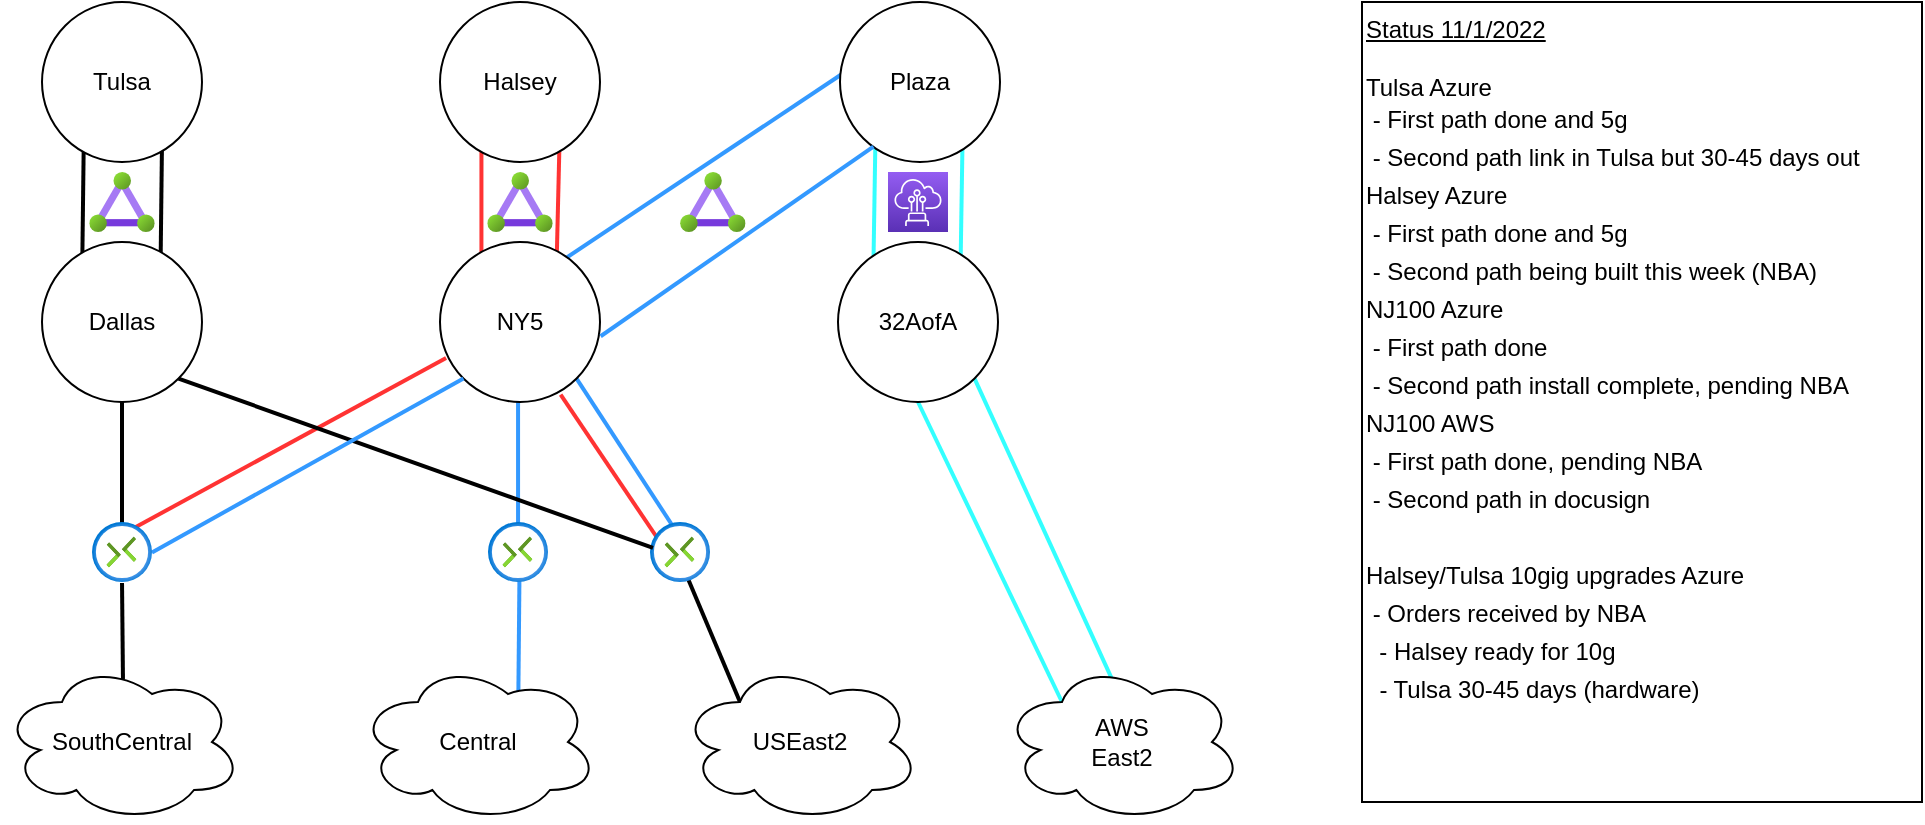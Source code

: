 <mxfile version="20.2.7" type="github">
  <diagram name="Cloud Connectivity" id="WKU88_NRlp5oghHVTHNe">
    <mxGraphModel dx="1038" dy="536" grid="1" gridSize="10" guides="1" tooltips="1" connect="1" arrows="1" fold="1" page="1" pageScale="1" pageWidth="1169" pageHeight="827" math="0" shadow="0">
      <root>
        <mxCell id="qfVMbebjgHPsn-mblnon-0" />
        <mxCell id="qfVMbebjgHPsn-mblnon-1" parent="qfVMbebjgHPsn-mblnon-0" />
        <mxCell id="qfVMbebjgHPsn-mblnon-19" value="" style="endArrow=none;html=1;rounded=0;exitX=0.201;exitY=0.333;exitDx=0;exitDy=0;exitPerimeter=0;entryX=0.288;entryY=0.963;entryDx=0;entryDy=0;entryPerimeter=0;strokeColor=#3399FF;strokeWidth=2;" parent="qfVMbebjgHPsn-mblnon-1" edge="1">
          <mxGeometry width="50" height="50" relative="1" as="geometry">
            <mxPoint x="459.03" y="509.99" as="sourcePoint" />
            <mxPoint x="459.04" y="437.04" as="targetPoint" />
          </mxGeometry>
        </mxCell>
        <mxCell id="5C80HfpC81GCH5MhGB5B-5" value="" style="endArrow=none;html=1;rounded=0;strokeColor=#33FFFF;fillColor=#FF0000;exitX=0.25;exitY=0.25;exitDx=0;exitDy=0;strokeWidth=2;exitPerimeter=0;entryX=0.5;entryY=1;entryDx=0;entryDy=0;" edge="1" parent="qfVMbebjgHPsn-mblnon-1" source="qfVMbebjgHPsn-mblnon-12" target="5C80HfpC81GCH5MhGB5B-2">
          <mxGeometry width="50" height="50" relative="1" as="geometry">
            <mxPoint x="669.996" y="529.996" as="sourcePoint" />
            <mxPoint x="670.996" y="466.564" as="targetPoint" />
          </mxGeometry>
        </mxCell>
        <mxCell id="5C80HfpC81GCH5MhGB5B-6" value="" style="endArrow=none;html=1;rounded=0;strokeColor=#33FFFF;fillColor=#FF0000;exitX=0.465;exitY=0.129;exitDx=0;exitDy=0;entryX=1;entryY=1;entryDx=0;entryDy=0;strokeWidth=2;exitPerimeter=0;" edge="1" parent="qfVMbebjgHPsn-mblnon-1" source="qfVMbebjgHPsn-mblnon-12" target="5C80HfpC81GCH5MhGB5B-2">
          <mxGeometry width="50" height="50" relative="1" as="geometry">
            <mxPoint x="749.996" y="569.996" as="sourcePoint" />
            <mxPoint x="750.996" y="506.564" as="targetPoint" />
          </mxGeometry>
        </mxCell>
        <mxCell id="qfVMbebjgHPsn-mblnon-24" value="" style="endArrow=none;html=1;rounded=0;exitX=0.75;exitY=0.125;exitDx=0;exitDy=0;entryX=0;entryY=0.5;entryDx=0;entryDy=0;fillColor=#FF0000;strokeColor=#3399FF;strokeWidth=2;exitPerimeter=0;" parent="qfVMbebjgHPsn-mblnon-1" source="qfVMbebjgHPsn-mblnon-10" edge="1">
          <mxGeometry width="50" height="50" relative="1" as="geometry">
            <mxPoint x="488.284" y="367.716" as="sourcePoint" />
            <mxPoint x="621" y="276" as="targetPoint" />
          </mxGeometry>
        </mxCell>
        <mxCell id="qfVMbebjgHPsn-mblnon-29" value="" style="endArrow=none;html=1;rounded=0;strokeColor=#33FFFF;fillColor=#FF0000;exitX=0;exitY=0;exitDx=0;exitDy=0;entryX=0;entryY=1;entryDx=0;entryDy=0;strokeWidth=2;" parent="qfVMbebjgHPsn-mblnon-1" edge="1">
          <mxGeometry width="50" height="50" relative="1" as="geometry">
            <mxPoint x="636.716" y="371.716" as="sourcePoint" />
            <mxPoint x="637.716" y="308.284" as="targetPoint" />
          </mxGeometry>
        </mxCell>
        <mxCell id="5C80HfpC81GCH5MhGB5B-0" value="" style="endArrow=none;html=1;rounded=0;strokeColor=#33FFFF;fillColor=#FF0000;exitX=1;exitY=0;exitDx=0;exitDy=0;entryX=1;entryY=1;entryDx=0;entryDy=0;strokeWidth=2;" edge="1" parent="qfVMbebjgHPsn-mblnon-1">
          <mxGeometry width="50" height="50" relative="1" as="geometry">
            <mxPoint x="680.284" y="371.716" as="sourcePoint" />
            <mxPoint x="681.284" y="308.284" as="targetPoint" />
          </mxGeometry>
        </mxCell>
        <mxCell id="qfVMbebjgHPsn-mblnon-25" value="" style="endArrow=none;html=1;rounded=0;entryX=0.754;entryY=0.954;entryDx=0;entryDy=0;strokeColor=#FF3333;strokeWidth=2;entryPerimeter=0;" parent="qfVMbebjgHPsn-mblnon-1" edge="1" target="qfVMbebjgHPsn-mblnon-10">
          <mxGeometry width="50" height="50" relative="1" as="geometry">
            <mxPoint x="530" y="510" as="sourcePoint" />
            <mxPoint x="460" y="440" as="targetPoint" />
          </mxGeometry>
        </mxCell>
        <mxCell id="qfVMbebjgHPsn-mblnon-20" value="" style="endArrow=none;html=1;rounded=0;strokeColor=#3399FF;strokeWidth=2;exitX=0.668;exitY=0.229;exitDx=0;exitDy=0;exitPerimeter=0;entryX=0.524;entryY=0.924;entryDx=0;entryDy=0;entryPerimeter=0;" parent="qfVMbebjgHPsn-mblnon-1" target="qfVMbebjgHPsn-mblnon-15" edge="1" source="qfVMbebjgHPsn-mblnon-13">
          <mxGeometry width="50" height="50" relative="1" as="geometry">
            <mxPoint x="472" y="580" as="sourcePoint" />
            <mxPoint x="399" y="533.591" as="targetPoint" />
          </mxGeometry>
        </mxCell>
        <mxCell id="JSvdRQkjygEm9eyY96WY-1" value="" style="endArrow=none;html=1;rounded=0;exitX=0;exitY=0;exitDx=0;exitDy=0;entryX=0;entryY=1;entryDx=0;entryDy=0;strokeColor=#FF3333;strokeWidth=2;" parent="qfVMbebjgHPsn-mblnon-1" edge="1">
          <mxGeometry width="50" height="50" relative="1" as="geometry">
            <mxPoint x="440.716" y="371.716" as="sourcePoint" />
            <mxPoint x="440.716" y="308.284" as="targetPoint" />
          </mxGeometry>
        </mxCell>
        <mxCell id="qfVMbebjgHPsn-mblnon-23" value="" style="endArrow=none;html=1;rounded=0;exitX=1;exitY=0;exitDx=0;exitDy=0;entryX=0.5;entryY=1;entryDx=0;entryDy=0;strokeColor=#FF3333;strokeWidth=2;" parent="qfVMbebjgHPsn-mblnon-1" edge="1">
          <mxGeometry width="50" height="50" relative="1" as="geometry">
            <mxPoint x="478.284" y="371.716" as="sourcePoint" />
            <mxPoint x="480" y="300" as="targetPoint" />
          </mxGeometry>
        </mxCell>
        <mxCell id="JSvdRQkjygEm9eyY96WY-2" value="" style="endArrow=none;html=1;rounded=0;exitX=0.1;exitY=0.275;exitDx=0;exitDy=0;entryX=0.5;entryY=1;entryDx=0;entryDy=0;strokeWidth=2;exitPerimeter=0;" parent="qfVMbebjgHPsn-mblnon-1" edge="1">
          <mxGeometry width="50" height="50" relative="1" as="geometry">
            <mxPoint x="241" y="382" as="sourcePoint" />
            <mxPoint x="242" y="300" as="targetPoint" />
          </mxGeometry>
        </mxCell>
        <mxCell id="qfVMbebjgHPsn-mblnon-2" value="" style="endArrow=none;html=1;rounded=0;entryX=1;entryY=1;entryDx=0;entryDy=0;exitX=0.917;exitY=0.433;exitDx=0;exitDy=0;exitPerimeter=0;strokeColor=#3399FF;strokeWidth=2;" parent="qfVMbebjgHPsn-mblnon-1" edge="1" target="qfVMbebjgHPsn-mblnon-10">
          <mxGeometry width="50" height="50" relative="1" as="geometry">
            <mxPoint x="543.51" y="512.99" as="sourcePoint" />
            <mxPoint x="544" y="438" as="targetPoint" />
          </mxGeometry>
        </mxCell>
        <mxCell id="qfVMbebjgHPsn-mblnon-3" value="" style="endArrow=none;html=1;rounded=0;exitX=0.25;exitY=0.25;exitDx=0;exitDy=0;exitPerimeter=0;entryX=0.6;entryY=0.867;entryDx=0;entryDy=0;entryPerimeter=0;strokeWidth=2;" parent="qfVMbebjgHPsn-mblnon-1" source="qfVMbebjgHPsn-mblnon-14" target="qfVMbebjgHPsn-mblnon-16" edge="1">
          <mxGeometry width="50" height="50" relative="1" as="geometry">
            <mxPoint x="529.99" y="539.01" as="sourcePoint" />
            <mxPoint x="471" y="490" as="targetPoint" />
          </mxGeometry>
        </mxCell>
        <mxCell id="qfVMbebjgHPsn-mblnon-4" value="" style="endArrow=none;html=1;rounded=0;exitX=0.504;exitY=0.107;exitDx=0;exitDy=0;exitPerimeter=0;strokeWidth=2;entryX=0.467;entryY=1.017;entryDx=0;entryDy=0;entryPerimeter=0;" parent="qfVMbebjgHPsn-mblnon-1" edge="1" source="qfVMbebjgHPsn-mblnon-11">
          <mxGeometry width="50" height="50" relative="1" as="geometry">
            <mxPoint x="261" y="586" as="sourcePoint" />
            <mxPoint x="261.01" y="530.51" as="targetPoint" />
          </mxGeometry>
        </mxCell>
        <mxCell id="qfVMbebjgHPsn-mblnon-5" value="" style="endArrow=none;html=1;rounded=0;exitX=1;exitY=0;exitDx=0;exitDy=0;entryX=0.5;entryY=1;entryDx=0;entryDy=0;strokeWidth=2;" parent="qfVMbebjgHPsn-mblnon-1" edge="1">
          <mxGeometry width="50" height="50" relative="1" as="geometry">
            <mxPoint x="280.284" y="371.716" as="sourcePoint" />
            <mxPoint x="281" y="310" as="targetPoint" />
          </mxGeometry>
        </mxCell>
        <mxCell id="qfVMbebjgHPsn-mblnon-6" value="Tulsa" style="ellipse;whiteSpace=wrap;html=1;aspect=fixed;" parent="qfVMbebjgHPsn-mblnon-1" vertex="1">
          <mxGeometry x="221" y="240" width="80" height="80" as="geometry" />
        </mxCell>
        <mxCell id="qfVMbebjgHPsn-mblnon-7" value="Halsey" style="ellipse;whiteSpace=wrap;html=1;aspect=fixed;" parent="qfVMbebjgHPsn-mblnon-1" vertex="1">
          <mxGeometry x="420" y="240" width="80" height="80" as="geometry" />
        </mxCell>
        <mxCell id="qfVMbebjgHPsn-mblnon-8" value="Plaza" style="ellipse;whiteSpace=wrap;html=1;aspect=fixed;" parent="qfVMbebjgHPsn-mblnon-1" vertex="1">
          <mxGeometry x="620" y="240" width="80" height="80" as="geometry" />
        </mxCell>
        <mxCell id="qfVMbebjgHPsn-mblnon-9" value="Dallas" style="ellipse;whiteSpace=wrap;html=1;aspect=fixed;" parent="qfVMbebjgHPsn-mblnon-1" vertex="1">
          <mxGeometry x="221" y="360" width="80" height="80" as="geometry" />
        </mxCell>
        <mxCell id="qfVMbebjgHPsn-mblnon-10" value="NY5" style="ellipse;whiteSpace=wrap;html=1;aspect=fixed;" parent="qfVMbebjgHPsn-mblnon-1" vertex="1">
          <mxGeometry x="420" y="360" width="80" height="80" as="geometry" />
        </mxCell>
        <mxCell id="qfVMbebjgHPsn-mblnon-11" value="SouthCentral" style="ellipse;shape=cloud;whiteSpace=wrap;html=1;" parent="qfVMbebjgHPsn-mblnon-1" vertex="1">
          <mxGeometry x="201" y="570" width="120" height="80" as="geometry" />
        </mxCell>
        <mxCell id="qfVMbebjgHPsn-mblnon-12" value="&lt;div&gt;AWS&lt;/div&gt;&lt;div&gt;East2&lt;br&gt;&lt;/div&gt;" style="ellipse;shape=cloud;whiteSpace=wrap;html=1;" parent="qfVMbebjgHPsn-mblnon-1" vertex="1">
          <mxGeometry x="701" y="570" width="120" height="80" as="geometry" />
        </mxCell>
        <mxCell id="qfVMbebjgHPsn-mblnon-13" value="Central" style="ellipse;shape=cloud;whiteSpace=wrap;html=1;" parent="qfVMbebjgHPsn-mblnon-1" vertex="1">
          <mxGeometry x="379" y="570" width="120" height="80" as="geometry" />
        </mxCell>
        <mxCell id="qfVMbebjgHPsn-mblnon-14" value="USEast2" style="ellipse;shape=cloud;whiteSpace=wrap;html=1;" parent="qfVMbebjgHPsn-mblnon-1" vertex="1">
          <mxGeometry x="540" y="570" width="120" height="80" as="geometry" />
        </mxCell>
        <mxCell id="qfVMbebjgHPsn-mblnon-15" value="" style="aspect=fixed;html=1;points=[];align=center;image;fontSize=12;image=img/lib/azure2/networking/Connections.svg;" parent="qfVMbebjgHPsn-mblnon-1" vertex="1">
          <mxGeometry x="444" y="500" width="30" height="30" as="geometry" />
        </mxCell>
        <mxCell id="qfVMbebjgHPsn-mblnon-16" value="" style="aspect=fixed;html=1;points=[];align=center;image;fontSize=12;image=img/lib/azure2/networking/Connections.svg;" parent="qfVMbebjgHPsn-mblnon-1" vertex="1">
          <mxGeometry x="525" y="500" width="30" height="30" as="geometry" />
        </mxCell>
        <mxCell id="qfVMbebjgHPsn-mblnon-17" value="" style="endArrow=none;html=1;rounded=0;exitX=0.5;exitY=0.067;exitDx=0;exitDy=0;exitPerimeter=0;strokeWidth=2;entryX=0.5;entryY=1;entryDx=0;entryDy=0;" parent="qfVMbebjgHPsn-mblnon-1" source="qfVMbebjgHPsn-mblnon-35" target="qfVMbebjgHPsn-mblnon-9" edge="1">
          <mxGeometry width="50" height="50" relative="1" as="geometry">
            <mxPoint x="284.99" y="500.99" as="sourcePoint" />
            <mxPoint x="271" y="440" as="targetPoint" />
          </mxGeometry>
        </mxCell>
        <mxCell id="qfVMbebjgHPsn-mblnon-18" value="" style="endArrow=none;html=1;rounded=0;entryX=0.038;entryY=0.725;entryDx=0;entryDy=0;entryPerimeter=0;strokeColor=#FF3333;strokeWidth=2;exitX=0.7;exitY=0.1;exitDx=0;exitDy=0;exitPerimeter=0;" parent="qfVMbebjgHPsn-mblnon-1" source="qfVMbebjgHPsn-mblnon-35" target="qfVMbebjgHPsn-mblnon-10" edge="1">
          <mxGeometry width="50" height="50" relative="1" as="geometry">
            <mxPoint x="391" y="510" as="sourcePoint" />
            <mxPoint x="391" y="498" as="targetPoint" />
          </mxGeometry>
        </mxCell>
        <mxCell id="qfVMbebjgHPsn-mblnon-21" value="" style="endArrow=none;html=1;rounded=0;exitX=0.05;exitY=0.433;exitDx=0;exitDy=0;exitPerimeter=0;entryX=1;entryY=1;entryDx=0;entryDy=0;strokeWidth=2;" parent="qfVMbebjgHPsn-mblnon-1" source="qfVMbebjgHPsn-mblnon-16" target="qfVMbebjgHPsn-mblnon-9" edge="1">
          <mxGeometry width="50" height="50" relative="1" as="geometry">
            <mxPoint x="399.01" y="515.01" as="sourcePoint" />
            <mxPoint x="431" y="450" as="targetPoint" />
          </mxGeometry>
        </mxCell>
        <mxCell id="qfVMbebjgHPsn-mblnon-26" value="" style="endArrow=none;html=1;rounded=0;exitX=0.933;exitY=0.35;exitDx=0;exitDy=0;exitPerimeter=0;entryX=0;entryY=1;entryDx=0;entryDy=0;strokeColor=#3399FF;strokeWidth=2;" parent="qfVMbebjgHPsn-mblnon-1" edge="1" target="qfVMbebjgHPsn-mblnon-10">
          <mxGeometry width="50" height="50" relative="1" as="geometry">
            <mxPoint x="276" y="515.22" as="sourcePoint" />
            <mxPoint x="423.726" y="430.004" as="targetPoint" />
          </mxGeometry>
        </mxCell>
        <mxCell id="qfVMbebjgHPsn-mblnon-34" value="" style="aspect=fixed;html=1;points=[];align=center;image;fontSize=12;image=img/lib/azure2/networking/ExpressRoute_Circuits.svg;imageBackground=none;" parent="qfVMbebjgHPsn-mblnon-1" vertex="1">
          <mxGeometry x="443.6" y="325" width="32.81" height="30" as="geometry" />
        </mxCell>
        <mxCell id="qfVMbebjgHPsn-mblnon-35" value="" style="aspect=fixed;html=1;points=[];align=center;image;fontSize=12;image=img/lib/azure2/networking/Connections.svg;" parent="qfVMbebjgHPsn-mblnon-1" vertex="1">
          <mxGeometry x="246" y="500" width="30" height="30" as="geometry" />
        </mxCell>
        <mxCell id="JSvdRQkjygEm9eyY96WY-0" value="" style="endArrow=none;html=1;rounded=0;exitX=1.004;exitY=0.589;exitDx=0;exitDy=0;entryX=0;entryY=1;entryDx=0;entryDy=0;fillColor=#FF0000;strokeColor=#3399FF;strokeWidth=2;exitPerimeter=0;" parent="qfVMbebjgHPsn-mblnon-1" edge="1" source="qfVMbebjgHPsn-mblnon-10">
          <mxGeometry width="50" height="50" relative="1" as="geometry">
            <mxPoint x="504" y="404" as="sourcePoint" />
            <mxPoint x="636.716" y="312.284" as="targetPoint" />
          </mxGeometry>
        </mxCell>
        <mxCell id="qfVMbebjgHPsn-mblnon-33" value="" style="aspect=fixed;html=1;points=[];align=center;image;fontSize=12;image=img/lib/azure2/networking/ExpressRoute_Circuits.svg;imageBackground=none;" parent="qfVMbebjgHPsn-mblnon-1" vertex="1">
          <mxGeometry x="540" y="325" width="32.81" height="30" as="geometry" />
        </mxCell>
        <mxCell id="qfVMbebjgHPsn-mblnon-22" value="" style="aspect=fixed;html=1;points=[];align=center;image;fontSize=12;image=img/lib/azure2/networking/ExpressRoute_Circuits.svg;imageBackground=none;" parent="qfVMbebjgHPsn-mblnon-1" vertex="1">
          <mxGeometry x="244.595" y="325" width="32.81" height="30" as="geometry" />
        </mxCell>
        <mxCell id="5C80HfpC81GCH5MhGB5B-2" value="32AofA" style="ellipse;whiteSpace=wrap;html=1;aspect=fixed;" vertex="1" parent="qfVMbebjgHPsn-mblnon-1">
          <mxGeometry x="619" y="360" width="80" height="80" as="geometry" />
        </mxCell>
        <mxCell id="5C80HfpC81GCH5MhGB5B-7" value="" style="sketch=0;points=[[0,0,0],[0.25,0,0],[0.5,0,0],[0.75,0,0],[1,0,0],[0,1,0],[0.25,1,0],[0.5,1,0],[0.75,1,0],[1,1,0],[0,0.25,0],[0,0.5,0],[0,0.75,0],[1,0.25,0],[1,0.5,0],[1,0.75,0]];outlineConnect=0;fontColor=#232F3E;gradientColor=#945DF2;gradientDirection=north;fillColor=#5A30B5;strokeColor=#ffffff;dashed=0;verticalLabelPosition=bottom;verticalAlign=top;align=center;html=1;fontSize=12;fontStyle=0;aspect=fixed;shape=mxgraph.aws4.resourceIcon;resIcon=mxgraph.aws4.direct_connect;" vertex="1" parent="qfVMbebjgHPsn-mblnon-1">
          <mxGeometry x="644" y="325" width="30" height="30" as="geometry" />
        </mxCell>
        <mxCell id="5C80HfpC81GCH5MhGB5B-8" value="&lt;div style=&quot;&quot;&gt;&lt;u&gt;&lt;font style=&quot;font-size: 12px;&quot; face=&quot;Helvetica&quot;&gt;&lt;span style=&quot;&quot;&gt;Status 11/1/2022&lt;/span&gt;&lt;/font&gt;&lt;/u&gt;&lt;/div&gt;&lt;div style=&quot;&quot;&gt;&lt;font style=&quot;font-size: 12px;&quot; face=&quot;Helvetica&quot;&gt;&lt;span style=&quot;&quot;&gt;&lt;br&gt;&lt;/span&gt;&lt;/font&gt;&lt;/div&gt;&lt;div style=&quot;&quot;&gt;&lt;font style=&quot;font-size: 12px;&quot; face=&quot;Helvetica&quot;&gt;&lt;span style=&quot;&quot;&gt;Tulsa Azure&lt;/span&gt;&lt;/font&gt;&lt;/div&gt;&lt;div style=&quot;font-weight: normal; line-height: 19px;&quot;&gt;&lt;div&gt;&lt;font style=&quot;font-size: 12px;&quot; face=&quot;Helvetica&quot;&gt;&lt;span style=&quot;&quot;&gt;&amp;nbsp;- First path done and 5g&lt;/span&gt;&lt;/font&gt;&lt;/div&gt;&lt;div&gt;&lt;font style=&quot;font-size: 12px;&quot; face=&quot;Helvetica&quot;&gt;&lt;span style=&quot;&quot;&gt;&amp;nbsp;- Second path link in Tulsa but 30-45 days out&lt;/span&gt;&lt;/font&gt;&lt;/div&gt;&lt;font style=&quot;font-size: 12px;&quot; face=&quot;Helvetica&quot;&gt;&lt;span style=&quot;&quot;&gt;Halsey Azure&lt;/span&gt;&lt;span style=&quot;&quot;&gt;&lt;br&gt;&lt;/span&gt;&lt;/font&gt;&lt;/div&gt;&lt;div style=&quot;font-weight: normal; line-height: 19px;&quot;&gt;&lt;font style=&quot;font-size: 12px;&quot; face=&quot;Helvetica&quot;&gt;&lt;span style=&quot;&quot;&gt;&amp;nbsp;- First path done and 5g&lt;/span&gt;&lt;span style=&quot;&quot;&gt;&lt;/span&gt;&lt;/font&gt;&lt;div&gt;&lt;font style=&quot;font-size: 12px;&quot; face=&quot;Helvetica&quot;&gt;&lt;span style=&quot;&quot;&gt;&amp;nbsp;- Second path being built this &lt;span style=&quot;white-space: pre;&quot;&gt;&lt;/span&gt;week (NBA)&lt;/span&gt;&lt;/font&gt;&lt;/div&gt;&lt;font style=&quot;font-size: 12px;&quot; face=&quot;Helvetica&quot;&gt;&lt;span style=&quot;&quot;&gt;NJ100 Azure&lt;/span&gt;&lt;/font&gt;&lt;div&gt;&lt;font style=&quot;font-size: 12px;&quot; face=&quot;Helvetica&quot;&gt;&lt;span style=&quot;&quot;&gt;&amp;nbsp;- First path done&lt;/span&gt;&lt;/font&gt;&lt;/div&gt;&lt;div&gt;&lt;font style=&quot;font-size: 12px;&quot; face=&quot;Helvetica&quot;&gt;&lt;span style=&quot;&quot;&gt;&amp;nbsp;- Second path install complete, pending NBA&lt;br&gt;&lt;/span&gt;&lt;/font&gt;&lt;/div&gt;&lt;font style=&quot;font-size: 12px;&quot; face=&quot;Helvetica&quot;&gt;&lt;span style=&quot;&quot;&gt;NJ100 AWS&lt;/span&gt;&lt;/font&gt;&lt;div&gt;&lt;font style=&quot;font-size: 12px;&quot; face=&quot;Helvetica&quot;&gt;&lt;span style=&quot;&quot;&gt;&amp;nbsp;- First path done, pending NBA&lt;/span&gt;&lt;/font&gt;&lt;/div&gt;&lt;div&gt;&lt;font style=&quot;font-size: 12px;&quot; face=&quot;Helvetica&quot;&gt;&lt;span style=&quot;&quot;&gt;&amp;nbsp;- Second path in docusign&lt;/span&gt;&lt;/font&gt;&lt;/div&gt;&lt;font style=&quot;font-size: 12px;&quot; face=&quot;Helvetica&quot;&gt;&lt;span style=&quot;&quot;&gt;&lt;/span&gt;&lt;span style=&quot;&quot;&gt;&lt;br&gt;&lt;/span&gt;&lt;/font&gt;&lt;/div&gt;&lt;div style=&quot;font-weight: normal; line-height: 19px;&quot;&gt;&lt;font style=&quot;font-size: 12px;&quot; face=&quot;Helvetica&quot;&gt;&lt;span style=&quot;&quot;&gt;Halsey/Tulsa 10gig upgrades Azure&lt;/span&gt;&lt;/font&gt;&lt;div&gt;&lt;font style=&quot;font-size: 12px;&quot; face=&quot;Helvetica&quot;&gt;&lt;span style=&quot;&quot;&gt;&amp;nbsp;- Orders received by NBA&lt;br&gt;&lt;/span&gt;&lt;/font&gt;&lt;/div&gt;&lt;div&gt;&lt;font style=&quot;font-size: 12px;&quot; face=&quot;Helvetica&quot;&gt;&lt;span style=&quot;&quot;&gt;&amp;nbsp;&lt;span style=&quot;white-space: pre;&quot;&gt;	- &lt;/span&gt;Halsey ready for 10g&lt;/span&gt;&lt;/font&gt;&lt;/div&gt;&lt;div&gt;&lt;font style=&quot;font-size: 12px;&quot; face=&quot;Helvetica&quot;&gt;&lt;span style=&quot;&quot;&gt;&amp;nbsp;&lt;span style=&quot;white-space: pre;&quot;&gt;	&lt;/span&gt;- Tulsa 30-45 days (hardware)&lt;/span&gt;&lt;/font&gt;&lt;/div&gt;&lt;/div&gt;" style="text;whiteSpace=wrap;html=1;fillColor=#FFFFFF;fontColor=default;labelBackgroundColor=none;shadow=0;strokeColor=default;" vertex="1" parent="qfVMbebjgHPsn-mblnon-1">
          <mxGeometry x="881" y="240" width="280" height="400" as="geometry" />
        </mxCell>
      </root>
    </mxGraphModel>
  </diagram>
</mxfile>
